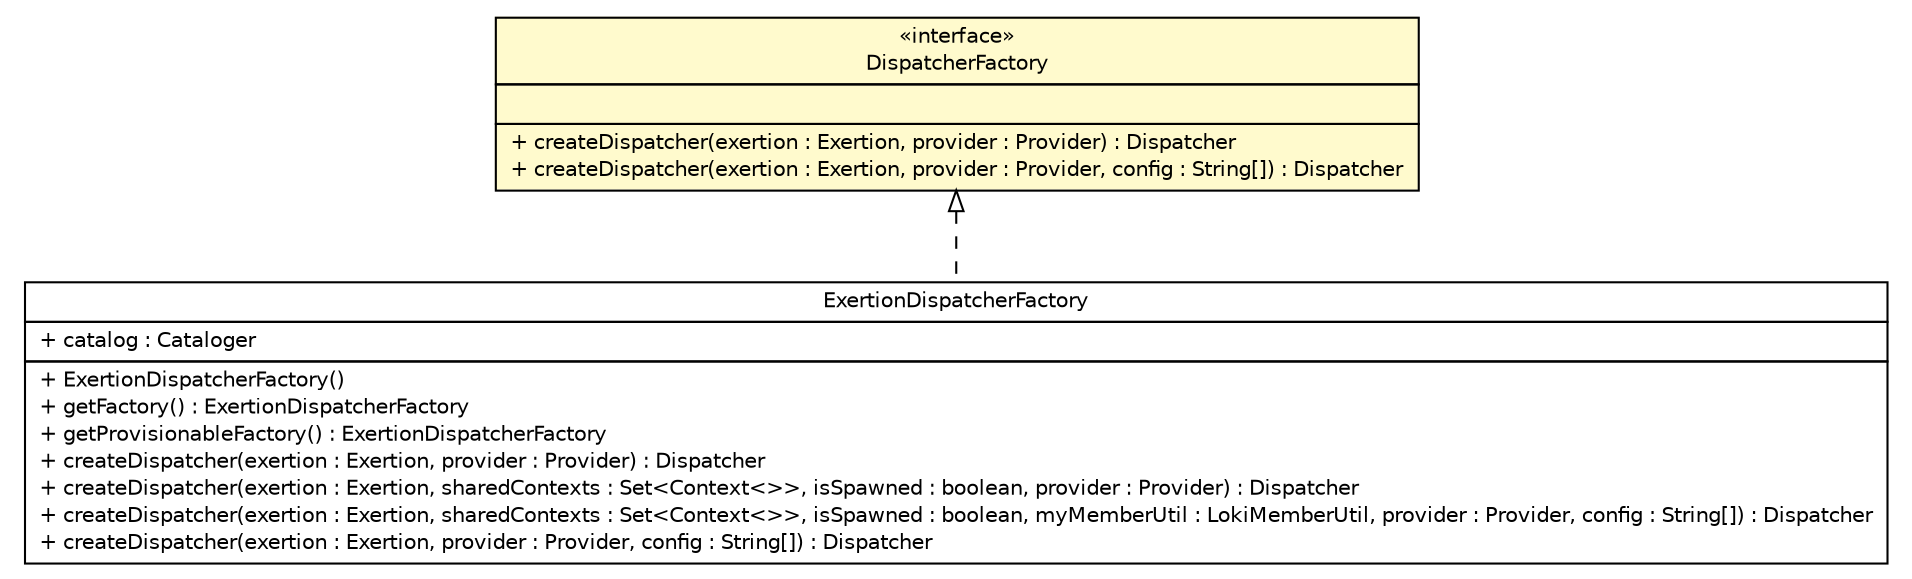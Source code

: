 #!/usr/local/bin/dot
#
# Class diagram 
# Generated by UMLGraph version R5_6 (http://www.umlgraph.org/)
#

digraph G {
	edge [fontname="Helvetica",fontsize=10,labelfontname="Helvetica",labelfontsize=10];
	node [fontname="Helvetica",fontsize=10,shape=plaintext];
	nodesep=0.25;
	ranksep=0.5;
	// sorcer.core.dispatch.ExertionDispatcherFactory
	c173815 [label=<<table title="sorcer.core.dispatch.ExertionDispatcherFactory" border="0" cellborder="1" cellspacing="0" cellpadding="2" port="p" href="./ExertionDispatcherFactory.html">
		<tr><td><table border="0" cellspacing="0" cellpadding="1">
<tr><td align="center" balign="center"> ExertionDispatcherFactory </td></tr>
		</table></td></tr>
		<tr><td><table border="0" cellspacing="0" cellpadding="1">
<tr><td align="left" balign="left"> + catalog : Cataloger </td></tr>
		</table></td></tr>
		<tr><td><table border="0" cellspacing="0" cellpadding="1">
<tr><td align="left" balign="left"> + ExertionDispatcherFactory() </td></tr>
<tr><td align="left" balign="left"> + getFactory() : ExertionDispatcherFactory </td></tr>
<tr><td align="left" balign="left"> + getProvisionableFactory() : ExertionDispatcherFactory </td></tr>
<tr><td align="left" balign="left"> + createDispatcher(exertion : Exertion, provider : Provider) : Dispatcher </td></tr>
<tr><td align="left" balign="left"> + createDispatcher(exertion : Exertion, sharedContexts : Set&lt;Context&lt;&gt;&gt;, isSpawned : boolean, provider : Provider) : Dispatcher </td></tr>
<tr><td align="left" balign="left"> + createDispatcher(exertion : Exertion, sharedContexts : Set&lt;Context&lt;&gt;&gt;, isSpawned : boolean, myMemberUtil : LokiMemberUtil, provider : Provider, config : String[]) : Dispatcher </td></tr>
<tr><td align="left" balign="left"> + createDispatcher(exertion : Exertion, provider : Provider, config : String[]) : Dispatcher </td></tr>
		</table></td></tr>
		</table>>, URL="./ExertionDispatcherFactory.html", fontname="Helvetica", fontcolor="black", fontsize=10.0];
	// sorcer.core.dispatch.DispatcherFactory
	c173834 [label=<<table title="sorcer.core.dispatch.DispatcherFactory" border="0" cellborder="1" cellspacing="0" cellpadding="2" port="p" bgcolor="lemonChiffon" href="./DispatcherFactory.html">
		<tr><td><table border="0" cellspacing="0" cellpadding="1">
<tr><td align="center" balign="center"> &#171;interface&#187; </td></tr>
<tr><td align="center" balign="center"> DispatcherFactory </td></tr>
		</table></td></tr>
		<tr><td><table border="0" cellspacing="0" cellpadding="1">
<tr><td align="left" balign="left">  </td></tr>
		</table></td></tr>
		<tr><td><table border="0" cellspacing="0" cellpadding="1">
<tr><td align="left" balign="left"> + createDispatcher(exertion : Exertion, provider : Provider) : Dispatcher </td></tr>
<tr><td align="left" balign="left"> + createDispatcher(exertion : Exertion, provider : Provider, config : String[]) : Dispatcher </td></tr>
		</table></td></tr>
		</table>>, URL="./DispatcherFactory.html", fontname="Helvetica", fontcolor="black", fontsize=10.0];
	//sorcer.core.dispatch.ExertionDispatcherFactory implements sorcer.core.dispatch.DispatcherFactory
	c173834:p -> c173815:p [dir=back,arrowtail=empty,style=dashed];
}

